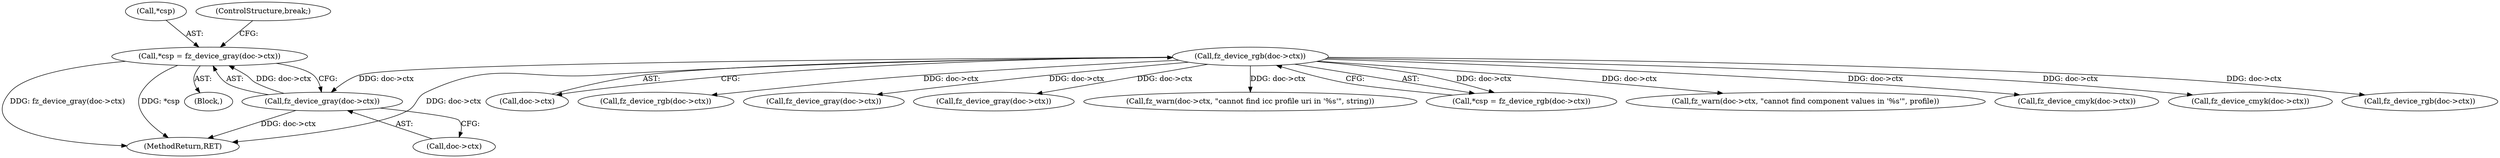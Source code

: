 digraph "0_ghostscript_60dabde18d7fe12b19da8b509bdfee9cc886aafc_0@pointer" {
"1000458" [label="(Call,*csp = fz_device_gray(doc->ctx))"];
"1000461" [label="(Call,fz_device_gray(doc->ctx))"];
"1000118" [label="(Call,fz_device_rgb(doc->ctx))"];
"1000530" [label="(MethodReturn,RET)"];
"1000385" [label="(Call,fz_warn(doc->ctx, \"cannot find component values in '%s'\", profile))"];
"1000479" [label="(Call,fz_device_cmyk(doc->ctx))"];
"1000459" [label="(Call,*csp)"];
"1000462" [label="(Call,doc->ctx)"];
"1000461" [label="(Call,fz_device_gray(doc->ctx))"];
"1000118" [label="(Call,fz_device_rgb(doc->ctx))"];
"1000449" [label="(Call,fz_device_cmyk(doc->ctx))"];
"1000440" [label="(Call,fz_device_rgb(doc->ctx))"];
"1000465" [label="(ControlStructure,break;)"];
"1000456" [label="(Block,)"];
"1000119" [label="(Call,doc->ctx)"];
"1000470" [label="(Call,fz_device_rgb(doc->ctx))"];
"1000431" [label="(Call,fz_device_gray(doc->ctx))"];
"1000488" [label="(Call,fz_device_gray(doc->ctx))"];
"1000364" [label="(Call,fz_warn(doc->ctx, \"cannot find icc profile uri in '%s'\", string))"];
"1000458" [label="(Call,*csp = fz_device_gray(doc->ctx))"];
"1000115" [label="(Call,*csp = fz_device_rgb(doc->ctx))"];
"1000458" -> "1000456"  [label="AST: "];
"1000458" -> "1000461"  [label="CFG: "];
"1000459" -> "1000458"  [label="AST: "];
"1000461" -> "1000458"  [label="AST: "];
"1000465" -> "1000458"  [label="CFG: "];
"1000458" -> "1000530"  [label="DDG: fz_device_gray(doc->ctx)"];
"1000458" -> "1000530"  [label="DDG: *csp"];
"1000461" -> "1000458"  [label="DDG: doc->ctx"];
"1000461" -> "1000462"  [label="CFG: "];
"1000462" -> "1000461"  [label="AST: "];
"1000461" -> "1000530"  [label="DDG: doc->ctx"];
"1000118" -> "1000461"  [label="DDG: doc->ctx"];
"1000118" -> "1000115"  [label="AST: "];
"1000118" -> "1000119"  [label="CFG: "];
"1000119" -> "1000118"  [label="AST: "];
"1000115" -> "1000118"  [label="CFG: "];
"1000118" -> "1000530"  [label="DDG: doc->ctx"];
"1000118" -> "1000115"  [label="DDG: doc->ctx"];
"1000118" -> "1000364"  [label="DDG: doc->ctx"];
"1000118" -> "1000385"  [label="DDG: doc->ctx"];
"1000118" -> "1000431"  [label="DDG: doc->ctx"];
"1000118" -> "1000440"  [label="DDG: doc->ctx"];
"1000118" -> "1000449"  [label="DDG: doc->ctx"];
"1000118" -> "1000470"  [label="DDG: doc->ctx"];
"1000118" -> "1000479"  [label="DDG: doc->ctx"];
"1000118" -> "1000488"  [label="DDG: doc->ctx"];
}
